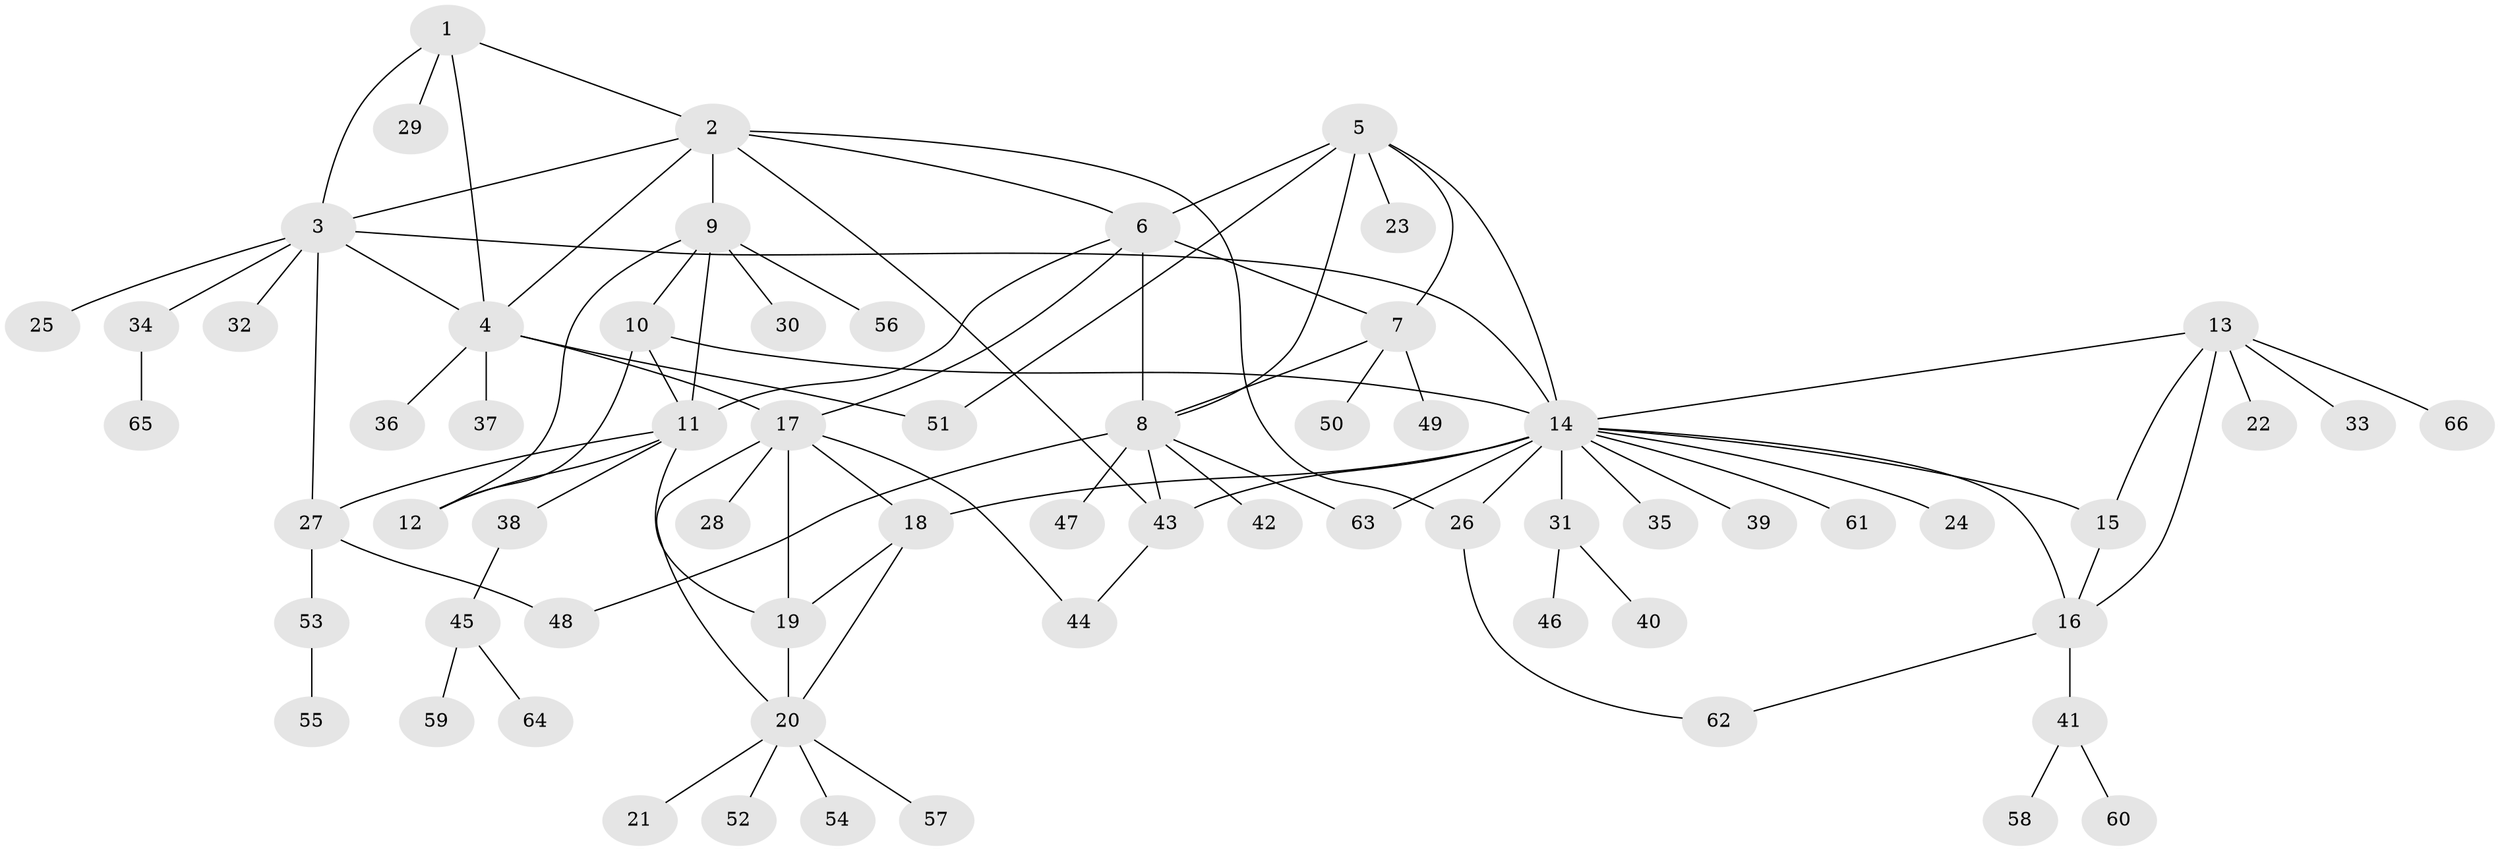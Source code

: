 // original degree distribution, {5: 0.0425531914893617, 8: 0.031914893617021274, 9: 0.02127659574468085, 7: 0.05319148936170213, 6: 0.02127659574468085, 4: 0.07446808510638298, 16: 0.010638297872340425, 1: 0.5319148936170213, 2: 0.18085106382978725, 3: 0.031914893617021274}
// Generated by graph-tools (version 1.1) at 2025/52/03/04/25 22:52:26]
// undirected, 66 vertices, 95 edges
graph export_dot {
  node [color=gray90,style=filled];
  1;
  2;
  3;
  4;
  5;
  6;
  7;
  8;
  9;
  10;
  11;
  12;
  13;
  14;
  15;
  16;
  17;
  18;
  19;
  20;
  21;
  22;
  23;
  24;
  25;
  26;
  27;
  28;
  29;
  30;
  31;
  32;
  33;
  34;
  35;
  36;
  37;
  38;
  39;
  40;
  41;
  42;
  43;
  44;
  45;
  46;
  47;
  48;
  49;
  50;
  51;
  52;
  53;
  54;
  55;
  56;
  57;
  58;
  59;
  60;
  61;
  62;
  63;
  64;
  65;
  66;
  1 -- 2 [weight=1.0];
  1 -- 3 [weight=1.0];
  1 -- 4 [weight=1.0];
  1 -- 29 [weight=1.0];
  2 -- 3 [weight=1.0];
  2 -- 4 [weight=1.0];
  2 -- 6 [weight=1.0];
  2 -- 9 [weight=1.0];
  2 -- 26 [weight=1.0];
  2 -- 43 [weight=1.0];
  3 -- 4 [weight=1.0];
  3 -- 14 [weight=1.0];
  3 -- 25 [weight=1.0];
  3 -- 27 [weight=1.0];
  3 -- 32 [weight=1.0];
  3 -- 34 [weight=1.0];
  4 -- 17 [weight=1.0];
  4 -- 36 [weight=1.0];
  4 -- 37 [weight=1.0];
  4 -- 51 [weight=1.0];
  5 -- 6 [weight=1.0];
  5 -- 7 [weight=1.0];
  5 -- 8 [weight=1.0];
  5 -- 14 [weight=1.0];
  5 -- 23 [weight=1.0];
  5 -- 51 [weight=1.0];
  6 -- 7 [weight=1.0];
  6 -- 8 [weight=1.0];
  6 -- 11 [weight=1.0];
  6 -- 17 [weight=1.0];
  7 -- 8 [weight=1.0];
  7 -- 49 [weight=1.0];
  7 -- 50 [weight=1.0];
  8 -- 42 [weight=1.0];
  8 -- 43 [weight=1.0];
  8 -- 47 [weight=1.0];
  8 -- 48 [weight=1.0];
  8 -- 63 [weight=1.0];
  9 -- 10 [weight=1.0];
  9 -- 11 [weight=1.0];
  9 -- 12 [weight=1.0];
  9 -- 30 [weight=1.0];
  9 -- 56 [weight=1.0];
  10 -- 11 [weight=1.0];
  10 -- 12 [weight=1.0];
  10 -- 14 [weight=1.0];
  11 -- 12 [weight=1.0];
  11 -- 19 [weight=1.0];
  11 -- 27 [weight=1.0];
  11 -- 38 [weight=1.0];
  13 -- 14 [weight=1.0];
  13 -- 15 [weight=1.0];
  13 -- 16 [weight=1.0];
  13 -- 22 [weight=1.0];
  13 -- 33 [weight=1.0];
  13 -- 66 [weight=1.0];
  14 -- 15 [weight=1.0];
  14 -- 16 [weight=1.0];
  14 -- 18 [weight=1.0];
  14 -- 24 [weight=1.0];
  14 -- 26 [weight=1.0];
  14 -- 31 [weight=1.0];
  14 -- 35 [weight=1.0];
  14 -- 39 [weight=1.0];
  14 -- 43 [weight=1.0];
  14 -- 61 [weight=1.0];
  14 -- 63 [weight=1.0];
  15 -- 16 [weight=1.0];
  16 -- 41 [weight=1.0];
  16 -- 62 [weight=1.0];
  17 -- 18 [weight=1.0];
  17 -- 19 [weight=1.0];
  17 -- 20 [weight=1.0];
  17 -- 28 [weight=1.0];
  17 -- 44 [weight=1.0];
  18 -- 19 [weight=1.0];
  18 -- 20 [weight=1.0];
  19 -- 20 [weight=1.0];
  20 -- 21 [weight=1.0];
  20 -- 52 [weight=1.0];
  20 -- 54 [weight=1.0];
  20 -- 57 [weight=1.0];
  26 -- 62 [weight=1.0];
  27 -- 48 [weight=1.0];
  27 -- 53 [weight=1.0];
  31 -- 40 [weight=1.0];
  31 -- 46 [weight=1.0];
  34 -- 65 [weight=1.0];
  38 -- 45 [weight=1.0];
  41 -- 58 [weight=1.0];
  41 -- 60 [weight=1.0];
  43 -- 44 [weight=1.0];
  45 -- 59 [weight=1.0];
  45 -- 64 [weight=1.0];
  53 -- 55 [weight=1.0];
}
